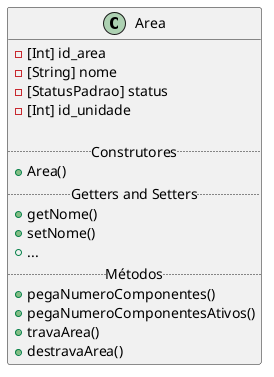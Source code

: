 @startuml
class Area {
    -[Int] id_area
    -[String] nome
    -[StatusPadrao] status
    -[Int] id_unidade
 
  .. Construtores ..
    +Area()
  .. Getters and Setters ..
    +getNome()
    +setNome()
    +...
  .. Métodos ..
    +pegaNumeroComponentes()
    +pegaNumeroComponentesAtivos()
    +travaArea()
    +destravaArea()
}
@enduml